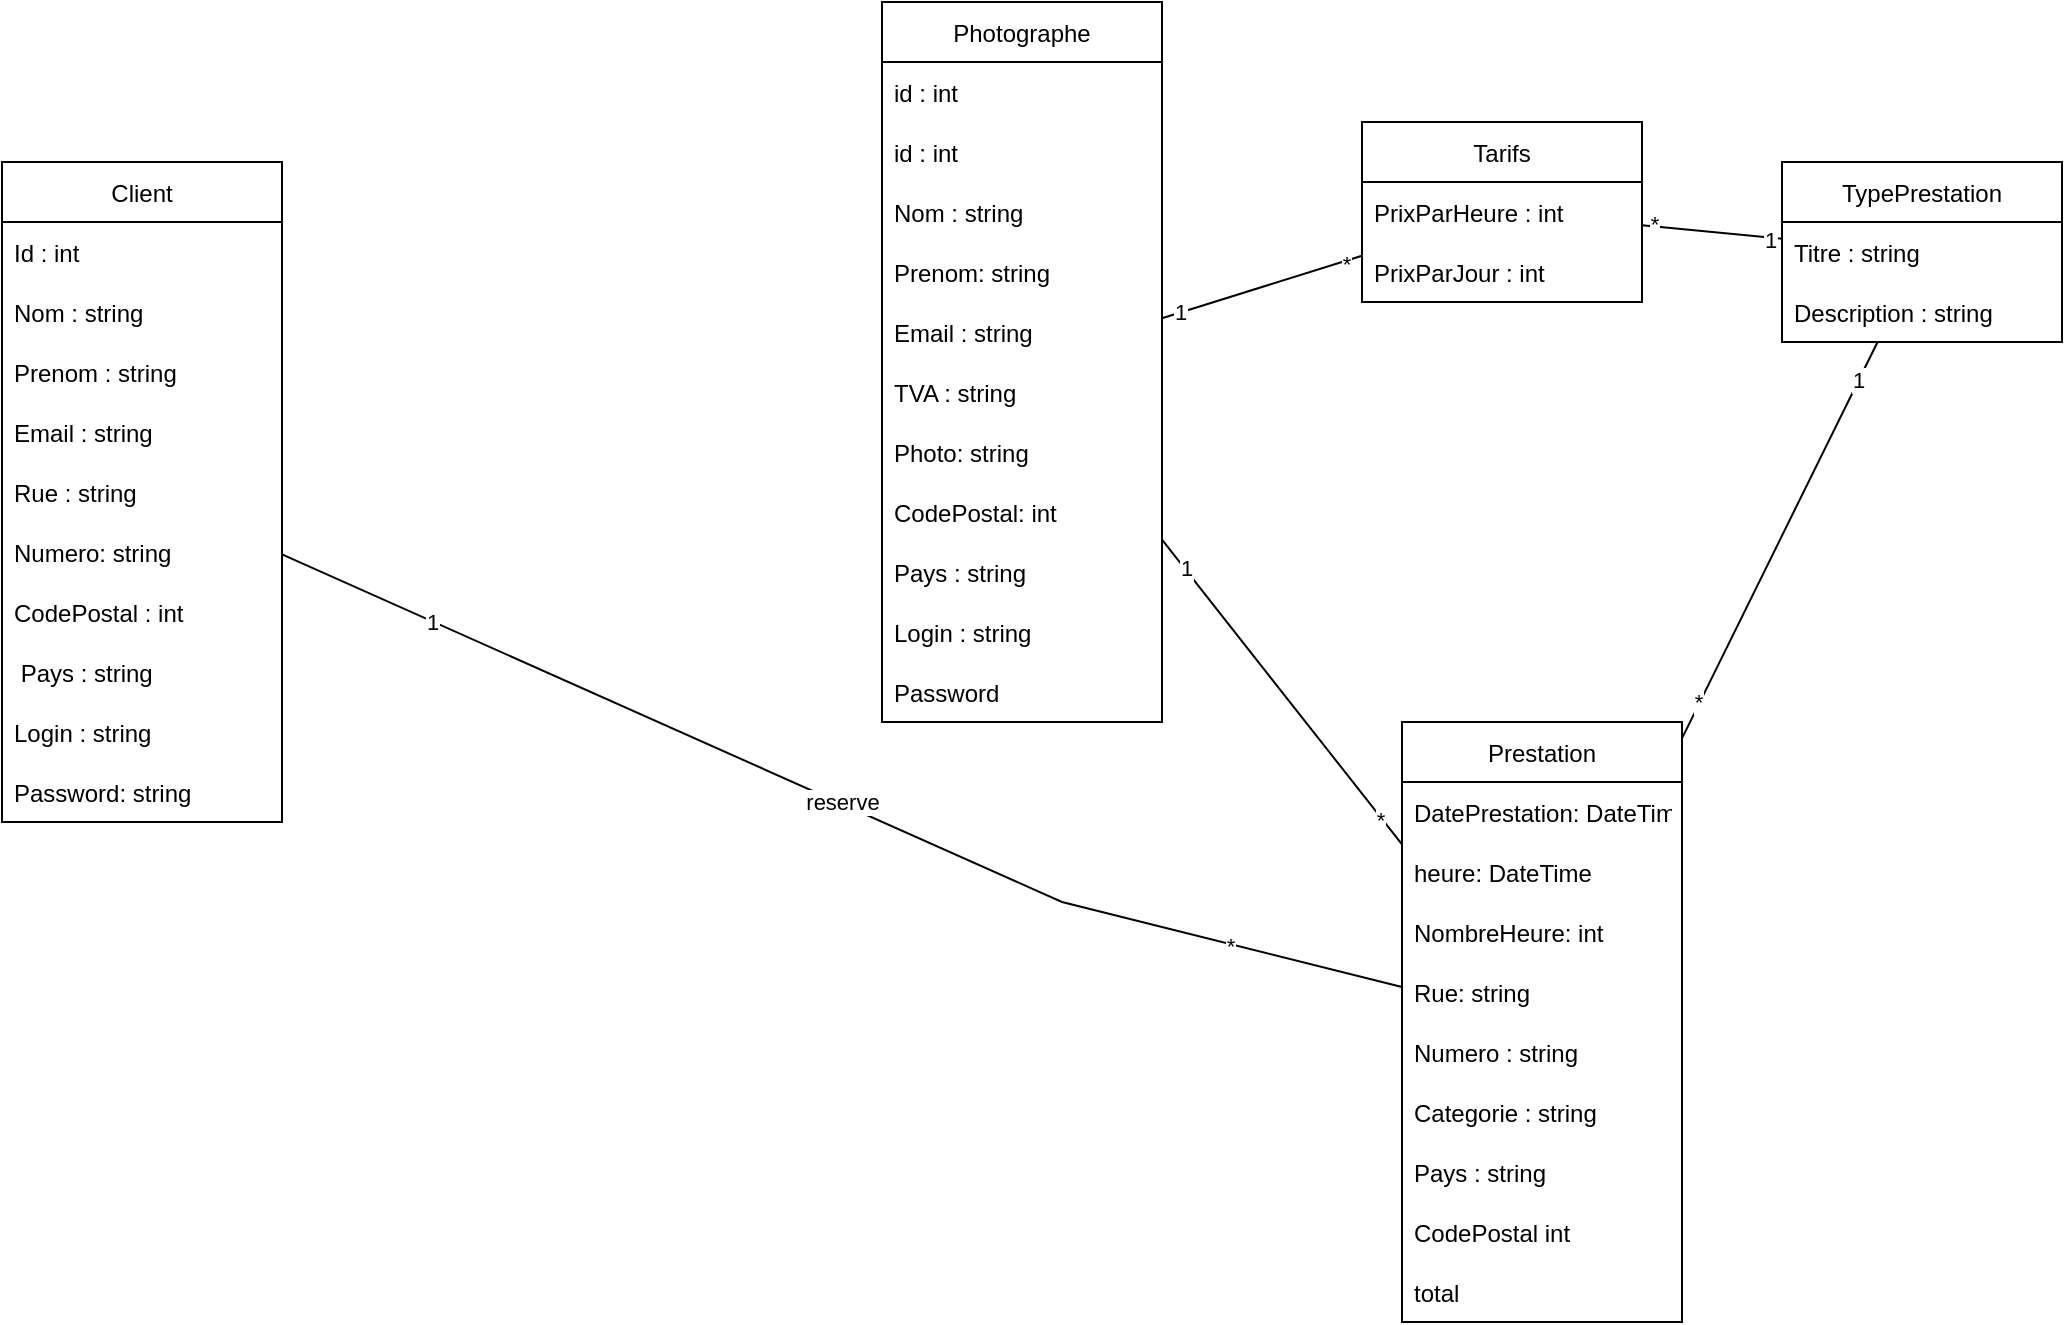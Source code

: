 <mxfile version="16.5.1" type="device"><diagram id="hsolRsHwlBcdb5qGQOuy" name="Page-1"><mxGraphModel dx="1016" dy="721" grid="1" gridSize="10" guides="1" tooltips="1" connect="1" arrows="1" fold="1" page="1" pageScale="1" pageWidth="827" pageHeight="1169" math="0" shadow="0"><root><mxCell id="0"/><mxCell id="1" parent="0"/><mxCell id="hquTeH5AeQ64fu9hvBHA-1" value="Client" style="swimlane;fontStyle=0;childLayout=stackLayout;horizontal=1;startSize=30;horizontalStack=0;resizeParent=1;resizeParentMax=0;resizeLast=0;collapsible=1;marginBottom=0;" parent="1" vertex="1"><mxGeometry x="30" y="80" width="140" height="330" as="geometry"/></mxCell><mxCell id="hquTeH5AeQ64fu9hvBHA-2" value="Id : int" style="text;strokeColor=none;fillColor=none;align=left;verticalAlign=middle;spacingLeft=4;spacingRight=4;overflow=hidden;points=[[0,0.5],[1,0.5]];portConstraint=eastwest;rotatable=0;" parent="hquTeH5AeQ64fu9hvBHA-1" vertex="1"><mxGeometry y="30" width="140" height="30" as="geometry"/></mxCell><mxCell id="hquTeH5AeQ64fu9hvBHA-3" value="Nom : string" style="text;strokeColor=none;fillColor=none;align=left;verticalAlign=middle;spacingLeft=4;spacingRight=4;overflow=hidden;points=[[0,0.5],[1,0.5]];portConstraint=eastwest;rotatable=0;" parent="hquTeH5AeQ64fu9hvBHA-1" vertex="1"><mxGeometry y="60" width="140" height="30" as="geometry"/></mxCell><mxCell id="hquTeH5AeQ64fu9hvBHA-4" value="Prenom : string" style="text;strokeColor=none;fillColor=none;align=left;verticalAlign=middle;spacingLeft=4;spacingRight=4;overflow=hidden;points=[[0,0.5],[1,0.5]];portConstraint=eastwest;rotatable=0;" parent="hquTeH5AeQ64fu9hvBHA-1" vertex="1"><mxGeometry y="90" width="140" height="30" as="geometry"/></mxCell><mxCell id="hquTeH5AeQ64fu9hvBHA-5" value="Email : string" style="text;strokeColor=none;fillColor=none;align=left;verticalAlign=middle;spacingLeft=4;spacingRight=4;overflow=hidden;points=[[0,0.5],[1,0.5]];portConstraint=eastwest;rotatable=0;" parent="hquTeH5AeQ64fu9hvBHA-1" vertex="1"><mxGeometry y="120" width="140" height="30" as="geometry"/></mxCell><mxCell id="hquTeH5AeQ64fu9hvBHA-6" value="Rue : string" style="text;strokeColor=none;fillColor=none;align=left;verticalAlign=middle;spacingLeft=4;spacingRight=4;overflow=hidden;points=[[0,0.5],[1,0.5]];portConstraint=eastwest;rotatable=0;" parent="hquTeH5AeQ64fu9hvBHA-1" vertex="1"><mxGeometry y="150" width="140" height="30" as="geometry"/></mxCell><mxCell id="hquTeH5AeQ64fu9hvBHA-7" value="Numero: string" style="text;strokeColor=none;fillColor=none;align=left;verticalAlign=middle;spacingLeft=4;spacingRight=4;overflow=hidden;points=[[0,0.5],[1,0.5]];portConstraint=eastwest;rotatable=0;" parent="hquTeH5AeQ64fu9hvBHA-1" vertex="1"><mxGeometry y="180" width="140" height="30" as="geometry"/></mxCell><mxCell id="hquTeH5AeQ64fu9hvBHA-8" value="CodePostal : int" style="text;strokeColor=none;fillColor=none;align=left;verticalAlign=middle;spacingLeft=4;spacingRight=4;overflow=hidden;points=[[0,0.5],[1,0.5]];portConstraint=eastwest;rotatable=0;" parent="hquTeH5AeQ64fu9hvBHA-1" vertex="1"><mxGeometry y="210" width="140" height="30" as="geometry"/></mxCell><mxCell id="hquTeH5AeQ64fu9hvBHA-9" value=" Pays : string" style="text;strokeColor=none;fillColor=none;align=left;verticalAlign=middle;spacingLeft=4;spacingRight=4;overflow=hidden;points=[[0,0.5],[1,0.5]];portConstraint=eastwest;rotatable=0;" parent="hquTeH5AeQ64fu9hvBHA-1" vertex="1"><mxGeometry y="240" width="140" height="30" as="geometry"/></mxCell><mxCell id="hquTeH5AeQ64fu9hvBHA-10" value="Login : string " style="text;strokeColor=none;fillColor=none;align=left;verticalAlign=middle;spacingLeft=4;spacingRight=4;overflow=hidden;points=[[0,0.5],[1,0.5]];portConstraint=eastwest;rotatable=0;" parent="hquTeH5AeQ64fu9hvBHA-1" vertex="1"><mxGeometry y="270" width="140" height="30" as="geometry"/></mxCell><mxCell id="hquTeH5AeQ64fu9hvBHA-11" value="Password: string" style="text;strokeColor=none;fillColor=none;align=left;verticalAlign=middle;spacingLeft=4;spacingRight=4;overflow=hidden;points=[[0,0.5],[1,0.5]];portConstraint=eastwest;rotatable=0;" parent="hquTeH5AeQ64fu9hvBHA-1" vertex="1"><mxGeometry y="300" width="140" height="30" as="geometry"/></mxCell><mxCell id="hquTeH5AeQ64fu9hvBHA-12" value="Photographe" style="swimlane;fontStyle=0;childLayout=stackLayout;horizontal=1;startSize=30;horizontalStack=0;resizeParent=1;resizeParentMax=0;resizeLast=0;collapsible=1;marginBottom=0;" parent="1" vertex="1"><mxGeometry x="470" width="140" height="360" as="geometry"/></mxCell><mxCell id="hquTeH5AeQ64fu9hvBHA-13" value="id : int" style="text;strokeColor=none;fillColor=none;align=left;verticalAlign=middle;spacingLeft=4;spacingRight=4;overflow=hidden;points=[[0,0.5],[1,0.5]];portConstraint=eastwest;rotatable=0;" parent="hquTeH5AeQ64fu9hvBHA-12" vertex="1"><mxGeometry y="30" width="140" height="30" as="geometry"/></mxCell><mxCell id="c5_ydbcfRg0iTMPvFe-z-16" value="id : int" style="text;strokeColor=none;fillColor=none;align=left;verticalAlign=middle;spacingLeft=4;spacingRight=4;overflow=hidden;points=[[0,0.5],[1,0.5]];portConstraint=eastwest;rotatable=0;" vertex="1" parent="hquTeH5AeQ64fu9hvBHA-12"><mxGeometry y="60" width="140" height="30" as="geometry"/></mxCell><mxCell id="hquTeH5AeQ64fu9hvBHA-14" value="Nom : string" style="text;strokeColor=none;fillColor=none;align=left;verticalAlign=middle;spacingLeft=4;spacingRight=4;overflow=hidden;points=[[0,0.5],[1,0.5]];portConstraint=eastwest;rotatable=0;" parent="hquTeH5AeQ64fu9hvBHA-12" vertex="1"><mxGeometry y="90" width="140" height="30" as="geometry"/></mxCell><mxCell id="hquTeH5AeQ64fu9hvBHA-15" value="Prenom: string" style="text;strokeColor=none;fillColor=none;align=left;verticalAlign=middle;spacingLeft=4;spacingRight=4;overflow=hidden;points=[[0,0.5],[1,0.5]];portConstraint=eastwest;rotatable=0;" parent="hquTeH5AeQ64fu9hvBHA-12" vertex="1"><mxGeometry y="120" width="140" height="30" as="geometry"/></mxCell><mxCell id="hquTeH5AeQ64fu9hvBHA-28" value="Email : string" style="text;strokeColor=none;fillColor=none;align=left;verticalAlign=middle;spacingLeft=4;spacingRight=4;overflow=hidden;points=[[0,0.5],[1,0.5]];portConstraint=eastwest;rotatable=0;" parent="hquTeH5AeQ64fu9hvBHA-12" vertex="1"><mxGeometry y="150" width="140" height="30" as="geometry"/></mxCell><mxCell id="hquTeH5AeQ64fu9hvBHA-29" value="TVA : string" style="text;strokeColor=none;fillColor=none;align=left;verticalAlign=middle;spacingLeft=4;spacingRight=4;overflow=hidden;points=[[0,0.5],[1,0.5]];portConstraint=eastwest;rotatable=0;" parent="hquTeH5AeQ64fu9hvBHA-12" vertex="1"><mxGeometry y="180" width="140" height="30" as="geometry"/></mxCell><mxCell id="hquTeH5AeQ64fu9hvBHA-30" value="Photo: string" style="text;strokeColor=none;fillColor=none;align=left;verticalAlign=middle;spacingLeft=4;spacingRight=4;overflow=hidden;points=[[0,0.5],[1,0.5]];portConstraint=eastwest;rotatable=0;" parent="hquTeH5AeQ64fu9hvBHA-12" vertex="1"><mxGeometry y="210" width="140" height="30" as="geometry"/></mxCell><mxCell id="hquTeH5AeQ64fu9hvBHA-31" value="CodePostal: int" style="text;strokeColor=none;fillColor=none;align=left;verticalAlign=middle;spacingLeft=4;spacingRight=4;overflow=hidden;points=[[0,0.5],[1,0.5]];portConstraint=eastwest;rotatable=0;" parent="hquTeH5AeQ64fu9hvBHA-12" vertex="1"><mxGeometry y="240" width="140" height="30" as="geometry"/></mxCell><mxCell id="hquTeH5AeQ64fu9hvBHA-32" value="Pays : string" style="text;strokeColor=none;fillColor=none;align=left;verticalAlign=middle;spacingLeft=4;spacingRight=4;overflow=hidden;points=[[0,0.5],[1,0.5]];portConstraint=eastwest;rotatable=0;" parent="hquTeH5AeQ64fu9hvBHA-12" vertex="1"><mxGeometry y="270" width="140" height="30" as="geometry"/></mxCell><mxCell id="hquTeH5AeQ64fu9hvBHA-33" value="Login : string" style="text;strokeColor=none;fillColor=none;align=left;verticalAlign=middle;spacingLeft=4;spacingRight=4;overflow=hidden;points=[[0,0.5],[1,0.5]];portConstraint=eastwest;rotatable=0;" parent="hquTeH5AeQ64fu9hvBHA-12" vertex="1"><mxGeometry y="300" width="140" height="30" as="geometry"/></mxCell><mxCell id="hquTeH5AeQ64fu9hvBHA-34" value="Password" style="text;strokeColor=none;fillColor=none;align=left;verticalAlign=middle;spacingLeft=4;spacingRight=4;overflow=hidden;points=[[0,0.5],[1,0.5]];portConstraint=eastwest;rotatable=0;" parent="hquTeH5AeQ64fu9hvBHA-12" vertex="1"><mxGeometry y="330" width="140" height="30" as="geometry"/></mxCell><mxCell id="hquTeH5AeQ64fu9hvBHA-35" value="TypePrestation" style="swimlane;fontStyle=0;childLayout=stackLayout;horizontal=1;startSize=30;horizontalStack=0;resizeParent=1;resizeParentMax=0;resizeLast=0;collapsible=1;marginBottom=0;" parent="1" vertex="1"><mxGeometry x="920" y="80" width="140" height="90" as="geometry"/></mxCell><mxCell id="hquTeH5AeQ64fu9hvBHA-40" value="Titre : string" style="text;strokeColor=none;fillColor=none;align=left;verticalAlign=middle;spacingLeft=4;spacingRight=4;overflow=hidden;points=[[0,0.5],[1,0.5]];portConstraint=eastwest;rotatable=0;" parent="hquTeH5AeQ64fu9hvBHA-35" vertex="1"><mxGeometry y="30" width="140" height="30" as="geometry"/></mxCell><mxCell id="hquTeH5AeQ64fu9hvBHA-41" value="Description : string" style="text;strokeColor=none;fillColor=none;align=left;verticalAlign=middle;spacingLeft=4;spacingRight=4;overflow=hidden;points=[[0,0.5],[1,0.5]];portConstraint=eastwest;rotatable=0;" parent="hquTeH5AeQ64fu9hvBHA-35" vertex="1"><mxGeometry y="60" width="140" height="30" as="geometry"/></mxCell><mxCell id="hquTeH5AeQ64fu9hvBHA-58" value="" style="endArrow=none;html=1;rounded=0;" parent="1" source="c5_ydbcfRg0iTMPvFe-z-3" target="hquTeH5AeQ64fu9hvBHA-12" edge="1"><mxGeometry width="50" height="50" relative="1" as="geometry"><mxPoint x="630" y="230" as="sourcePoint"/><mxPoint x="440" y="420" as="targetPoint"/></mxGeometry></mxCell><mxCell id="hquTeH5AeQ64fu9hvBHA-70" value="1" style="edgeLabel;html=1;align=center;verticalAlign=middle;resizable=0;points=[];" parent="hquTeH5AeQ64fu9hvBHA-58" vertex="1" connectable="0"><mxGeometry x="0.814" y="-1" relative="1" as="geometry"><mxPoint as="offset"/></mxGeometry></mxCell><mxCell id="c5_ydbcfRg0iTMPvFe-z-15" value="*" style="edgeLabel;html=1;align=center;verticalAlign=middle;resizable=0;points=[];" vertex="1" connectable="0" parent="hquTeH5AeQ64fu9hvBHA-58"><mxGeometry x="-0.83" y="1" relative="1" as="geometry"><mxPoint as="offset"/></mxGeometry></mxCell><mxCell id="c5_ydbcfRg0iTMPvFe-z-3" value="Prestation" style="swimlane;fontStyle=0;childLayout=stackLayout;horizontal=1;startSize=30;horizontalStack=0;resizeParent=1;resizeParentMax=0;resizeLast=0;collapsible=1;marginBottom=0;" vertex="1" parent="1"><mxGeometry x="730" y="360" width="140" height="300" as="geometry"/></mxCell><mxCell id="c5_ydbcfRg0iTMPvFe-z-22" value="DatePrestation: DateTime" style="text;strokeColor=none;fillColor=none;align=left;verticalAlign=middle;spacingLeft=4;spacingRight=4;overflow=hidden;points=[[0,0.5],[1,0.5]];portConstraint=eastwest;rotatable=0;" vertex="1" parent="c5_ydbcfRg0iTMPvFe-z-3"><mxGeometry y="30" width="140" height="30" as="geometry"/></mxCell><mxCell id="hquTeH5AeQ64fu9hvBHA-47" value="heure: DateTime" style="text;strokeColor=none;fillColor=none;align=left;verticalAlign=middle;spacingLeft=4;spacingRight=4;overflow=hidden;points=[[0,0.5],[1,0.5]];portConstraint=eastwest;rotatable=0;" parent="c5_ydbcfRg0iTMPvFe-z-3" vertex="1"><mxGeometry y="60" width="140" height="30" as="geometry"/></mxCell><mxCell id="hquTeH5AeQ64fu9hvBHA-48" value="NombreHeure: int" style="text;strokeColor=none;fillColor=none;align=left;verticalAlign=middle;spacingLeft=4;spacingRight=4;overflow=hidden;points=[[0,0.5],[1,0.5]];portConstraint=eastwest;rotatable=0;" parent="c5_ydbcfRg0iTMPvFe-z-3" vertex="1"><mxGeometry y="90" width="140" height="30" as="geometry"/></mxCell><mxCell id="hquTeH5AeQ64fu9hvBHA-50" value="Rue: string" style="text;strokeColor=none;fillColor=none;align=left;verticalAlign=middle;spacingLeft=4;spacingRight=4;overflow=hidden;points=[[0,0.5],[1,0.5]];portConstraint=eastwest;rotatable=0;" parent="c5_ydbcfRg0iTMPvFe-z-3" vertex="1"><mxGeometry y="120" width="140" height="30" as="geometry"/></mxCell><mxCell id="hquTeH5AeQ64fu9hvBHA-51" value="Numero : string" style="text;strokeColor=none;fillColor=none;align=left;verticalAlign=middle;spacingLeft=4;spacingRight=4;overflow=hidden;points=[[0,0.5],[1,0.5]];portConstraint=eastwest;rotatable=0;" parent="c5_ydbcfRg0iTMPvFe-z-3" vertex="1"><mxGeometry y="150" width="140" height="30" as="geometry"/></mxCell><mxCell id="hquTeH5AeQ64fu9hvBHA-54" value="Categorie : string" style="text;strokeColor=none;fillColor=none;align=left;verticalAlign=middle;spacingLeft=4;spacingRight=4;overflow=hidden;points=[[0,0.5],[1,0.5]];portConstraint=eastwest;rotatable=0;" parent="c5_ydbcfRg0iTMPvFe-z-3" vertex="1"><mxGeometry y="180" width="140" height="30" as="geometry"/></mxCell><mxCell id="hquTeH5AeQ64fu9hvBHA-53" value="Pays : string" style="text;strokeColor=none;fillColor=none;align=left;verticalAlign=middle;spacingLeft=4;spacingRight=4;overflow=hidden;points=[[0,0.5],[1,0.5]];portConstraint=eastwest;rotatable=0;" parent="c5_ydbcfRg0iTMPvFe-z-3" vertex="1"><mxGeometry y="210" width="140" height="30" as="geometry"/></mxCell><mxCell id="hquTeH5AeQ64fu9hvBHA-52" value="CodePostal int" style="text;strokeColor=none;fillColor=none;align=left;verticalAlign=middle;spacingLeft=4;spacingRight=4;overflow=hidden;points=[[0,0.5],[1,0.5]];portConstraint=eastwest;rotatable=0;" parent="c5_ydbcfRg0iTMPvFe-z-3" vertex="1"><mxGeometry y="240" width="140" height="30" as="geometry"/></mxCell><mxCell id="c5_ydbcfRg0iTMPvFe-z-6" value="total" style="text;strokeColor=none;fillColor=none;align=left;verticalAlign=middle;spacingLeft=4;spacingRight=4;overflow=hidden;points=[[0,0.5],[1,0.5]];portConstraint=eastwest;rotatable=0;" vertex="1" parent="c5_ydbcfRg0iTMPvFe-z-3"><mxGeometry y="270" width="140" height="30" as="geometry"/></mxCell><mxCell id="c5_ydbcfRg0iTMPvFe-z-12" value="" style="endArrow=none;html=1;rounded=0;" edge="1" parent="1" source="hquTeH5AeQ64fu9hvBHA-35" target="c5_ydbcfRg0iTMPvFe-z-3"><mxGeometry width="50" height="50" relative="1" as="geometry"><mxPoint x="680" y="185.631" as="sourcePoint"/><mxPoint x="590.98" y="110.13" as="targetPoint"/></mxGeometry></mxCell><mxCell id="c5_ydbcfRg0iTMPvFe-z-13" value="*" style="edgeLabel;html=1;align=center;verticalAlign=middle;resizable=0;points=[];" vertex="1" connectable="0" parent="c5_ydbcfRg0iTMPvFe-z-12"><mxGeometry x="0.814" y="-1" relative="1" as="geometry"><mxPoint as="offset"/></mxGeometry></mxCell><mxCell id="c5_ydbcfRg0iTMPvFe-z-14" value="1" style="edgeLabel;html=1;align=center;verticalAlign=middle;resizable=0;points=[];" vertex="1" connectable="0" parent="c5_ydbcfRg0iTMPvFe-z-12"><mxGeometry x="-0.809" y="-1" relative="1" as="geometry"><mxPoint as="offset"/></mxGeometry></mxCell><mxCell id="c5_ydbcfRg0iTMPvFe-z-17" value="reserve" style="endArrow=none;html=1;rounded=0;" edge="1" parent="1" source="hquTeH5AeQ64fu9hvBHA-1" target="c5_ydbcfRg0iTMPvFe-z-3"><mxGeometry x="0.017" y="1" width="50" height="50" relative="1" as="geometry"><mxPoint x="380" y="417.6" as="sourcePoint"/><mxPoint x="510" y="51.96" as="targetPoint"/><Array as="points"><mxPoint x="560" y="450"/></Array><mxPoint as="offset"/></mxGeometry></mxCell><mxCell id="c5_ydbcfRg0iTMPvFe-z-18" value="*" style="edgeLabel;html=1;align=center;verticalAlign=middle;resizable=0;points=[];" vertex="1" connectable="0" parent="c5_ydbcfRg0iTMPvFe-z-17"><mxGeometry x="0.706" y="-1" relative="1" as="geometry"><mxPoint as="offset"/></mxGeometry></mxCell><mxCell id="c5_ydbcfRg0iTMPvFe-z-19" value="1" style="edgeLabel;html=1;align=center;verticalAlign=middle;resizable=0;points=[];" vertex="1" connectable="0" parent="c5_ydbcfRg0iTMPvFe-z-17"><mxGeometry x="-0.73" relative="1" as="geometry"><mxPoint as="offset"/></mxGeometry></mxCell><mxCell id="c5_ydbcfRg0iTMPvFe-z-23" value="Tarifs" style="swimlane;fontStyle=0;childLayout=stackLayout;horizontal=1;startSize=30;horizontalStack=0;resizeParent=1;resizeParentMax=0;resizeLast=0;collapsible=1;marginBottom=0;" vertex="1" parent="1"><mxGeometry x="710" y="60" width="140" height="90" as="geometry"/></mxCell><mxCell id="c5_ydbcfRg0iTMPvFe-z-24" value="PrixParHeure : int" style="text;strokeColor=none;fillColor=none;align=left;verticalAlign=middle;spacingLeft=4;spacingRight=4;overflow=hidden;points=[[0,0.5],[1,0.5]];portConstraint=eastwest;rotatable=0;" vertex="1" parent="c5_ydbcfRg0iTMPvFe-z-23"><mxGeometry y="30" width="140" height="30" as="geometry"/></mxCell><mxCell id="c5_ydbcfRg0iTMPvFe-z-25" value="PrixParJour : int" style="text;strokeColor=none;fillColor=none;align=left;verticalAlign=middle;spacingLeft=4;spacingRight=4;overflow=hidden;points=[[0,0.5],[1,0.5]];portConstraint=eastwest;rotatable=0;" vertex="1" parent="c5_ydbcfRg0iTMPvFe-z-23"><mxGeometry y="60" width="140" height="30" as="geometry"/></mxCell><mxCell id="c5_ydbcfRg0iTMPvFe-z-26" value="" style="endArrow=none;html=1;rounded=0;" edge="1" parent="1" source="c5_ydbcfRg0iTMPvFe-z-23" target="hquTeH5AeQ64fu9hvBHA-12"><mxGeometry width="50" height="50" relative="1" as="geometry"><mxPoint x="740" y="442.115" as="sourcePoint"/><mxPoint x="620" y="282.885" as="targetPoint"/></mxGeometry></mxCell><mxCell id="c5_ydbcfRg0iTMPvFe-z-27" value="1" style="edgeLabel;html=1;align=center;verticalAlign=middle;resizable=0;points=[];" vertex="1" connectable="0" parent="c5_ydbcfRg0iTMPvFe-z-26"><mxGeometry x="0.814" y="-1" relative="1" as="geometry"><mxPoint as="offset"/></mxGeometry></mxCell><mxCell id="c5_ydbcfRg0iTMPvFe-z-28" value="*" style="edgeLabel;html=1;align=center;verticalAlign=middle;resizable=0;points=[];" vertex="1" connectable="0" parent="c5_ydbcfRg0iTMPvFe-z-26"><mxGeometry x="-0.83" y="1" relative="1" as="geometry"><mxPoint as="offset"/></mxGeometry></mxCell><mxCell id="c5_ydbcfRg0iTMPvFe-z-29" value="" style="endArrow=none;html=1;rounded=0;" edge="1" parent="1" source="c5_ydbcfRg0iTMPvFe-z-23" target="hquTeH5AeQ64fu9hvBHA-35"><mxGeometry width="50" height="50" relative="1" as="geometry"><mxPoint x="720" y="136.875" as="sourcePoint"/><mxPoint x="620" y="168.125" as="targetPoint"/></mxGeometry></mxCell><mxCell id="c5_ydbcfRg0iTMPvFe-z-30" value="1" style="edgeLabel;html=1;align=center;verticalAlign=middle;resizable=0;points=[];" vertex="1" connectable="0" parent="c5_ydbcfRg0iTMPvFe-z-29"><mxGeometry x="0.814" y="-1" relative="1" as="geometry"><mxPoint as="offset"/></mxGeometry></mxCell><mxCell id="c5_ydbcfRg0iTMPvFe-z-31" value="*" style="edgeLabel;html=1;align=center;verticalAlign=middle;resizable=0;points=[];" vertex="1" connectable="0" parent="c5_ydbcfRg0iTMPvFe-z-29"><mxGeometry x="-0.83" y="1" relative="1" as="geometry"><mxPoint as="offset"/></mxGeometry></mxCell></root></mxGraphModel></diagram></mxfile>